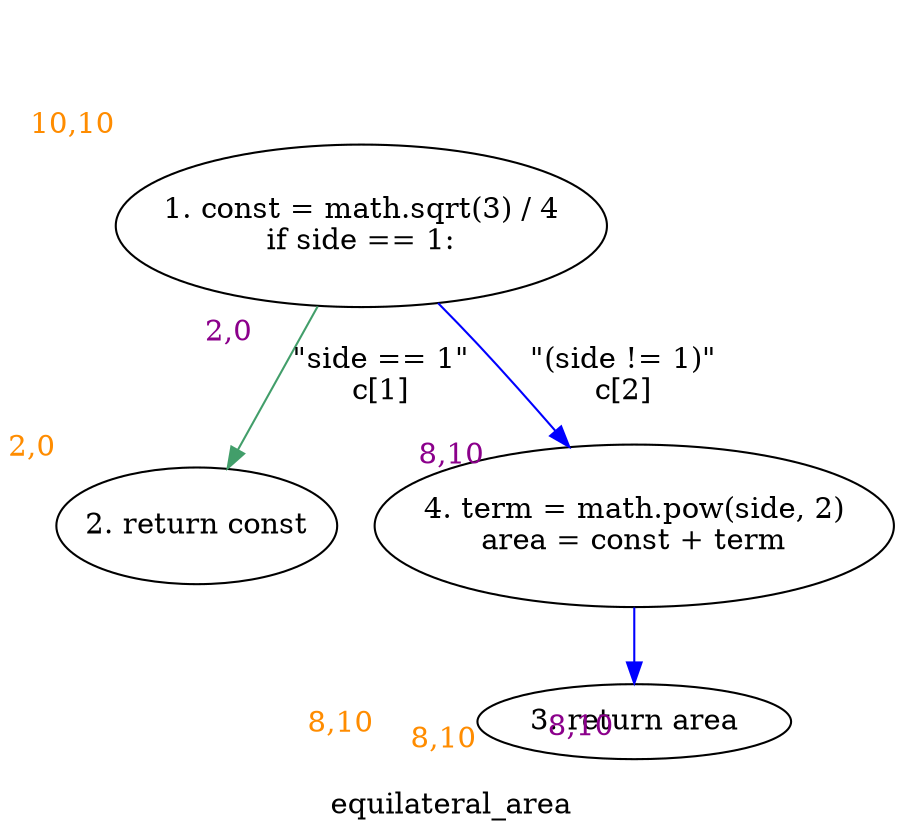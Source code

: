 digraph clusterequilateral_area {
	graph [bb="0,0,375.31,336.27",
		label=equilateral_area,
		lheight=0.22,
		lp="187.66,11.875",
		lwidth=1.19,
		xlabel=<<br></br><br></br><br></br><font color='darkorange'>-1,-1</font>>
	];
	node [label="\N",
		xlabel=<<br></br><br></br><br></br><font color='darkorange'>-1,-1</font>>
	];
	1	[height=1.0852,
		label="1. const = math.sqrt(3) / 4
if side == 1:",
		pos="144.76,281.45",
		width=2.9217,
		xlabel=<<br></br><br></br><br></br><font color='darkorange'>10,10</font>>,
		xlp="24.208,328.39"];
	2	[height=0.77585,
		label="2. return const",
		pos="75.764,135.82",
		width=1.6254,
		xlabel=<<br></br><br></br><br></br><font color='darkorange'>2,0</font>>,
		xlp="8.625,171.62"];
	1 -> 2	[color="#429E6A",
		label="\"side == 1\"\nc[1]",
		label_bgcolor=white,
		lp="148.39,208.63",
		pos="e,88.546,163.42 126.64,242.71 116.39,221.38 103.63,194.83 93.457,173.65",
		xlabel=<<font color='darkmagenta' style='background-color:white;'><br/><br/>     2,0  <br/><br/></font>>,
		xlp="85.849,210.96"];
	4	[height=1.0852,
		label="4. term = math.pow(side, 2)
area = const + term",
		pos="263.76,135.82",
		width=3.0985,
		xlabel=<<br></br><br></br><br></br><font color='darkorange'>8,10</font>>,
		xlp="140.22,182.76"];
	1 -> 4	[color=blue,
		label="\"(side != 1)\"\nc[2]",
		label_bgcolor=white,
		lp="250.01,208.63",
		pos="e,233.07,173.87 175.1,243.83 190.51,225.24 209.38,202.46 225.75,182.7",
		xlabel=<<font color='darkmagenta' style='background-color:white;'><br/><br/>     8,10  <br/><br/></font>>,
		xlp="179.02,216.66"];
	3	[height=0.5,
		label="3. return area
",
		pos="263.76,41.75",
		width=1.6402,
		xlabel=<<br></br><br></br><br></br><font color='darkorange'>8,10</font>>,
		xlp="192.72,67.625"];
	4 -> 3	[color=blue,
		label_bgcolor=white,
		pos="e,263.76,60.067 263.76,96.306 263.76,87.929 263.76,79.211 263.76,71.301",
		xlabel=<<font color='darkmagenta' style='background-color:white;'><br/><br/>     8,10  <br/><br/></font>>,
		xlp="238.64,86.016"];
}
